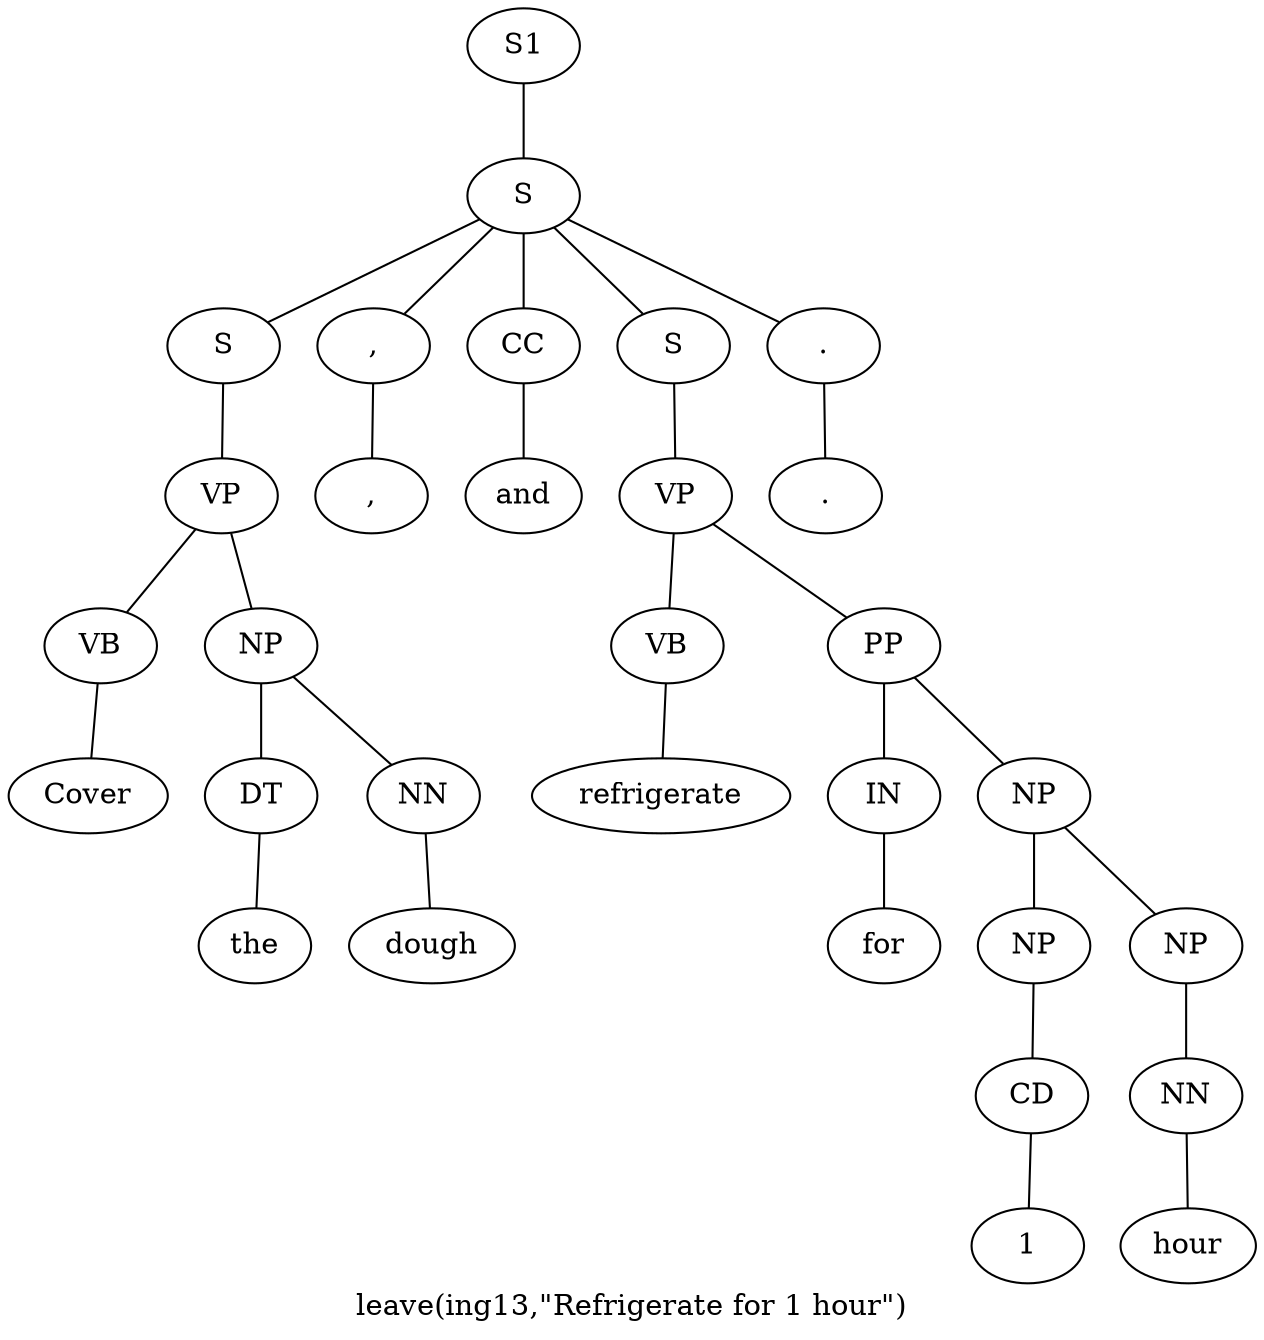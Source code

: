 graph SyntaxGraph {
	label = "leave(ing13,\"Refrigerate for 1 hour\")";
	Node0 [label="S1"];
	Node1 [label="S"];
	Node2 [label="S"];
	Node3 [label="VP"];
	Node4 [label="VB"];
	Node5 [label="Cover"];
	Node6 [label="NP"];
	Node7 [label="DT"];
	Node8 [label="the"];
	Node9 [label="NN"];
	Node10 [label="dough"];
	Node11 [label=","];
	Node12 [label=","];
	Node13 [label="CC"];
	Node14 [label="and"];
	Node15 [label="S"];
	Node16 [label="VP"];
	Node17 [label="VB"];
	Node18 [label="refrigerate"];
	Node19 [label="PP"];
	Node20 [label="IN"];
	Node21 [label="for"];
	Node22 [label="NP"];
	Node23 [label="NP"];
	Node24 [label="CD"];
	Node25 [label="1"];
	Node26 [label="NP"];
	Node27 [label="NN"];
	Node28 [label="hour"];
	Node29 [label="."];
	Node30 [label="."];

	Node0 -- Node1;
	Node1 -- Node2;
	Node1 -- Node11;
	Node1 -- Node13;
	Node1 -- Node15;
	Node1 -- Node29;
	Node2 -- Node3;
	Node3 -- Node4;
	Node3 -- Node6;
	Node4 -- Node5;
	Node6 -- Node7;
	Node6 -- Node9;
	Node7 -- Node8;
	Node9 -- Node10;
	Node11 -- Node12;
	Node13 -- Node14;
	Node15 -- Node16;
	Node16 -- Node17;
	Node16 -- Node19;
	Node17 -- Node18;
	Node19 -- Node20;
	Node19 -- Node22;
	Node20 -- Node21;
	Node22 -- Node23;
	Node22 -- Node26;
	Node23 -- Node24;
	Node24 -- Node25;
	Node26 -- Node27;
	Node27 -- Node28;
	Node29 -- Node30;
}